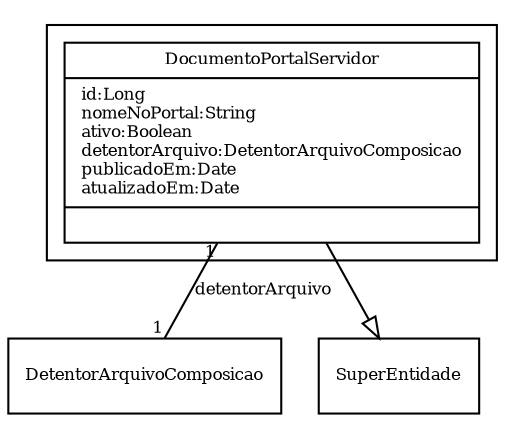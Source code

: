 digraph G{
fontname = "Times-Roman"
fontsize = 8

node [
        fontname = "Times-Roman"
        fontsize = 8
        shape = "record"
]

edge [
        fontname = "Times-Roman"
        fontsize = 8
]

subgraph clusterDOCUMENTO_PORTAL_SERVIDOR
{
DocumentoPortalServidor [label = "{DocumentoPortalServidor|id:Long\lnomeNoPortal:String\lativo:Boolean\ldetentorArquivo:DetentorArquivoComposicao\lpublicadoEm:Date\latualizadoEm:Date\l|\l}"]
}
edge [arrowhead = "none" headlabel = "1" taillabel = "1"] DocumentoPortalServidor -> DetentorArquivoComposicao [label = "detentorArquivo"]
edge [ arrowhead = "empty" headlabel = "" taillabel = ""] DocumentoPortalServidor -> SuperEntidade
}
